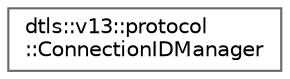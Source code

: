 digraph "Graphical Class Hierarchy"
{
 // LATEX_PDF_SIZE
  bgcolor="transparent";
  edge [fontname=Helvetica,fontsize=10,labelfontname=Helvetica,labelfontsize=10];
  node [fontname=Helvetica,fontsize=10,shape=box,height=0.2,width=0.4];
  rankdir="LR";
  Node0 [id="Node000000",label="dtls::v13::protocol\l::ConnectionIDManager",height=0.2,width=0.4,color="grey40", fillcolor="white", style="filled",URL="$classdtls_1_1v13_1_1protocol_1_1ConnectionIDManager.html",tooltip="Connection ID Manager for handling DTLS Connection IDs (RFC 9146)"];
}
